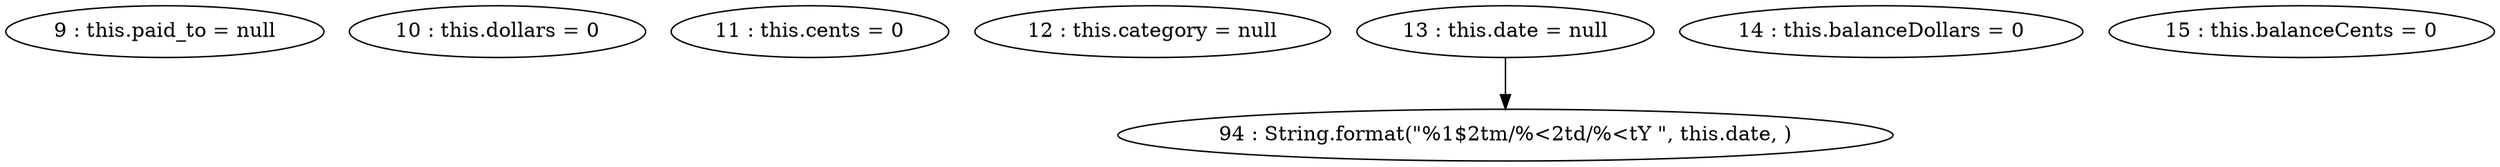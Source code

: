 digraph G {
"9 : this.paid_to = null"
"10 : this.dollars = 0"
"11 : this.cents = 0"
"12 : this.category = null"
"13 : this.date = null"
"13 : this.date = null" -> "94 : String.format(\"%1$2tm/%<2td/%<tY \", this.date, )"
"14 : this.balanceDollars = 0"
"15 : this.balanceCents = 0"
"94 : String.format(\"%1$2tm/%<2td/%<tY \", this.date, )"
}